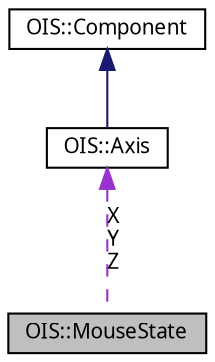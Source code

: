 digraph G
{
  edge [fontname="FreeSans.ttf",fontsize=10,labelfontname="FreeSans.ttf",labelfontsize=10];
  node [fontname="FreeSans.ttf",fontsize=10,shape=record];
  Node1 [label="OIS::MouseState",height=0.2,width=0.4,color="black", fillcolor="grey75", style="filled" fontcolor="black"];
  Node2 -> Node1 [dir=back,color="darkorchid3",fontsize=10,style="dashed",label="X\nY\nZ",fontname="FreeSans.ttf"];
  Node2 [label="OIS::Axis",height=0.2,width=0.4,color="black", fillcolor="white", style="filled",URL="$structOIS_1_1Axis.html",tooltip="Axis component."];
  Node3 -> Node2 [dir=back,color="midnightblue",fontsize=10,style="solid",fontname="FreeSans.ttf"];
  Node3 [label="OIS::Component",height=0.2,width=0.4,color="black", fillcolor="white", style="filled",URL="$structOIS_1_1Component.html",tooltip="Base of all device components (button, axis, etc)."];
}
